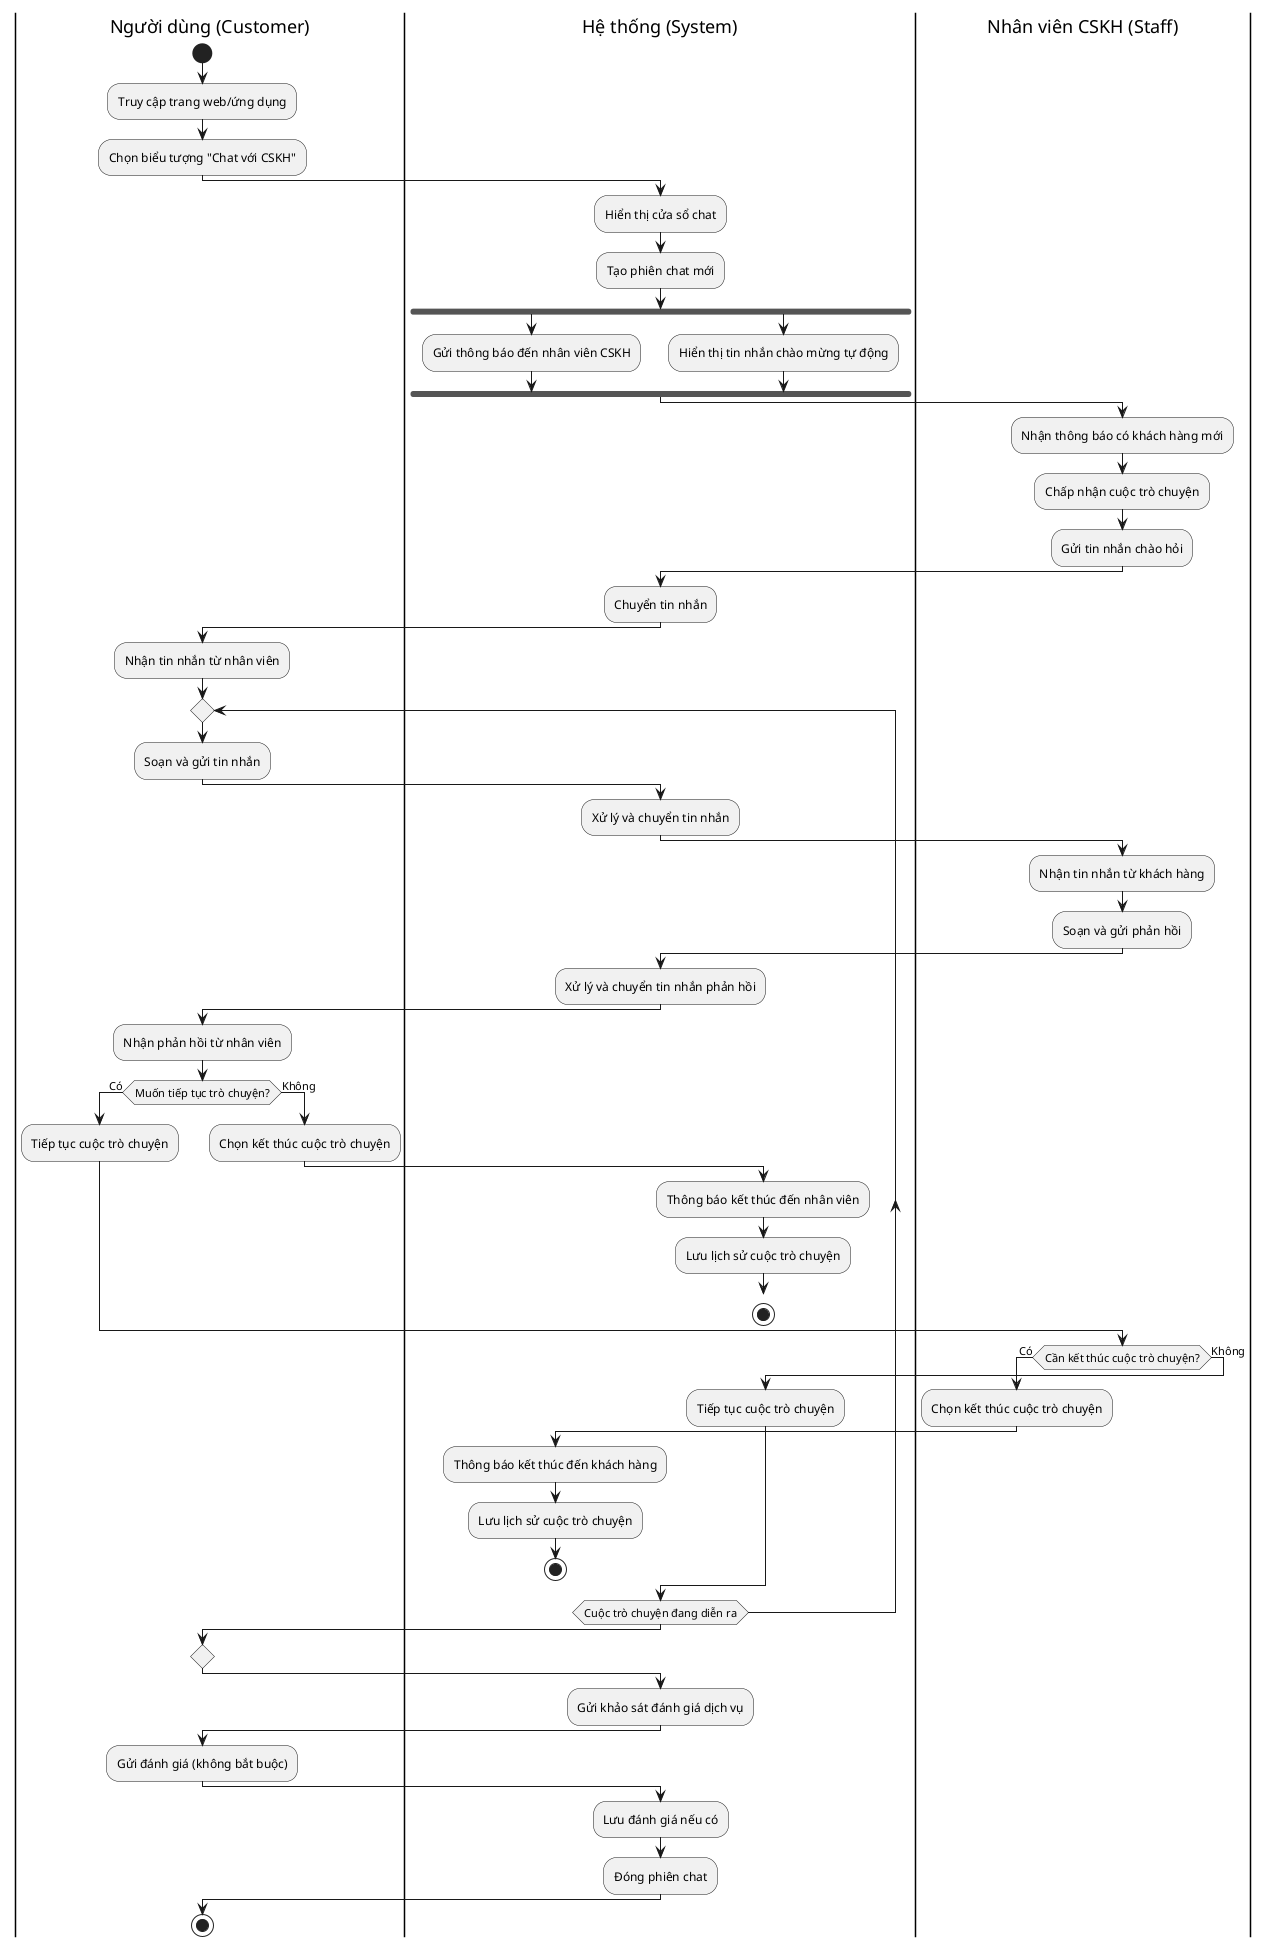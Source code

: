 @startuml Chat with Customer Service

|Người dùng (Customer)|
start
:Truy cập trang web/ứng dụng;
:Chọn biểu tượng "Chat với CSKH";

|Hệ thống (System)|
:Hiển thị cửa sổ chat;
:Tạo phiên chat mới;
fork
  :Gửi thông báo đến nhân viên CSKH;
fork again
  :Hiển thị tin nhắn chào mừng tự động;
end fork

|Nhân viên CSKH (Staff)|
:Nhận thông báo có khách hàng mới;
:Chấp nhận cuộc trò chuyện;
:Gửi tin nhắn chào hỏi;

|Hệ thống (System)|
:Chuyển tin nhắn;

|Người dùng (Customer)|
:Nhận tin nhắn từ nhân viên;

repeat
  |Người dùng (Customer)|
  :Soạn và gửi tin nhắn;
  
  |Hệ thống (System)|
  :Xử lý và chuyển tin nhắn;
  
  |Nhân viên CSKH (Staff)|
  :Nhận tin nhắn từ khách hàng;
  :Soạn và gửi phản hồi;
  
  |Hệ thống (System)|
  :Xử lý và chuyển tin nhắn phản hồi;
  
  |Người dùng (Customer)|
  :Nhận phản hồi từ nhân viên;

  |Người dùng (Customer)|
  if (Muốn tiếp tục trò chuyện?) then (Có)
    :Tiếp tục cuộc trò chuyện;
  else (Không)
    :Chọn kết thúc cuộc trò chuyện;
    |Hệ thống (System)|
    :Thông báo kết thúc đến nhân viên;
    :Lưu lịch sử cuộc trò chuyện;
    break
    |Hệ thống (System)|
    stop
  endif
  
  |Nhân viên CSKH (Staff)|
  if (Cần kết thúc cuộc trò chuyện?) then (Có)
    :Chọn kết thúc cuộc trò chuyện;
    |Hệ thống (System)|
    :Thông báo kết thúc đến khách hàng;
    :Lưu lịch sử cuộc trò chuyện;
    |Hệ thống (System)|
    stop
    break
  else (Không)
    :Tiếp tục cuộc trò chuyện;
  endif
repeat while (Cuộc trò chuyện đang diễn ra)

|Hệ thống (System)|
:Gửi khảo sát đánh giá dịch vụ;

|Người dùng (Customer)|
:Gửi đánh giá (không bắt buộc);

|Hệ thống (System)|
:Lưu đánh giá nếu có;
:Đóng phiên chat;

|Người dùng (Customer)|
stop

@enduml